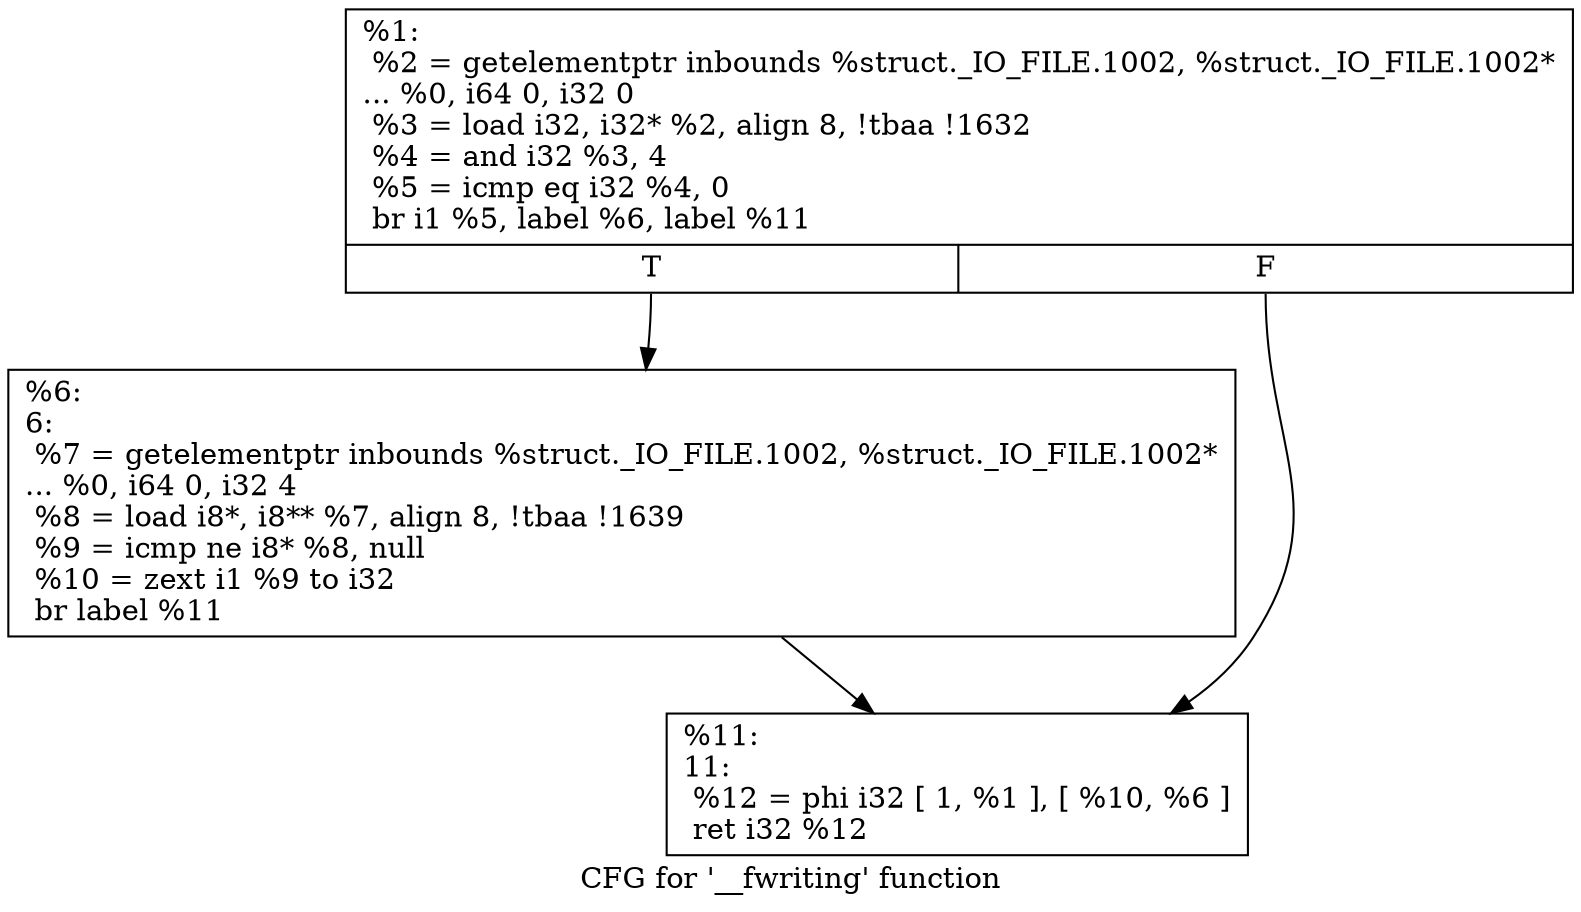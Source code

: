 digraph "CFG for '__fwriting' function" {
	label="CFG for '__fwriting' function";

	Node0x1c59e10 [shape=record,label="{%1:\l  %2 = getelementptr inbounds %struct._IO_FILE.1002, %struct._IO_FILE.1002*\l... %0, i64 0, i32 0\l  %3 = load i32, i32* %2, align 8, !tbaa !1632\l  %4 = and i32 %3, 4\l  %5 = icmp eq i32 %4, 0\l  br i1 %5, label %6, label %11\l|{<s0>T|<s1>F}}"];
	Node0x1c59e10:s0 -> Node0x1c59e60;
	Node0x1c59e10:s1 -> Node0x1c59eb0;
	Node0x1c59e60 [shape=record,label="{%6:\l6:                                                \l  %7 = getelementptr inbounds %struct._IO_FILE.1002, %struct._IO_FILE.1002*\l... %0, i64 0, i32 4\l  %8 = load i8*, i8** %7, align 8, !tbaa !1639\l  %9 = icmp ne i8* %8, null\l  %10 = zext i1 %9 to i32\l  br label %11\l}"];
	Node0x1c59e60 -> Node0x1c59eb0;
	Node0x1c59eb0 [shape=record,label="{%11:\l11:                                               \l  %12 = phi i32 [ 1, %1 ], [ %10, %6 ]\l  ret i32 %12\l}"];
}
